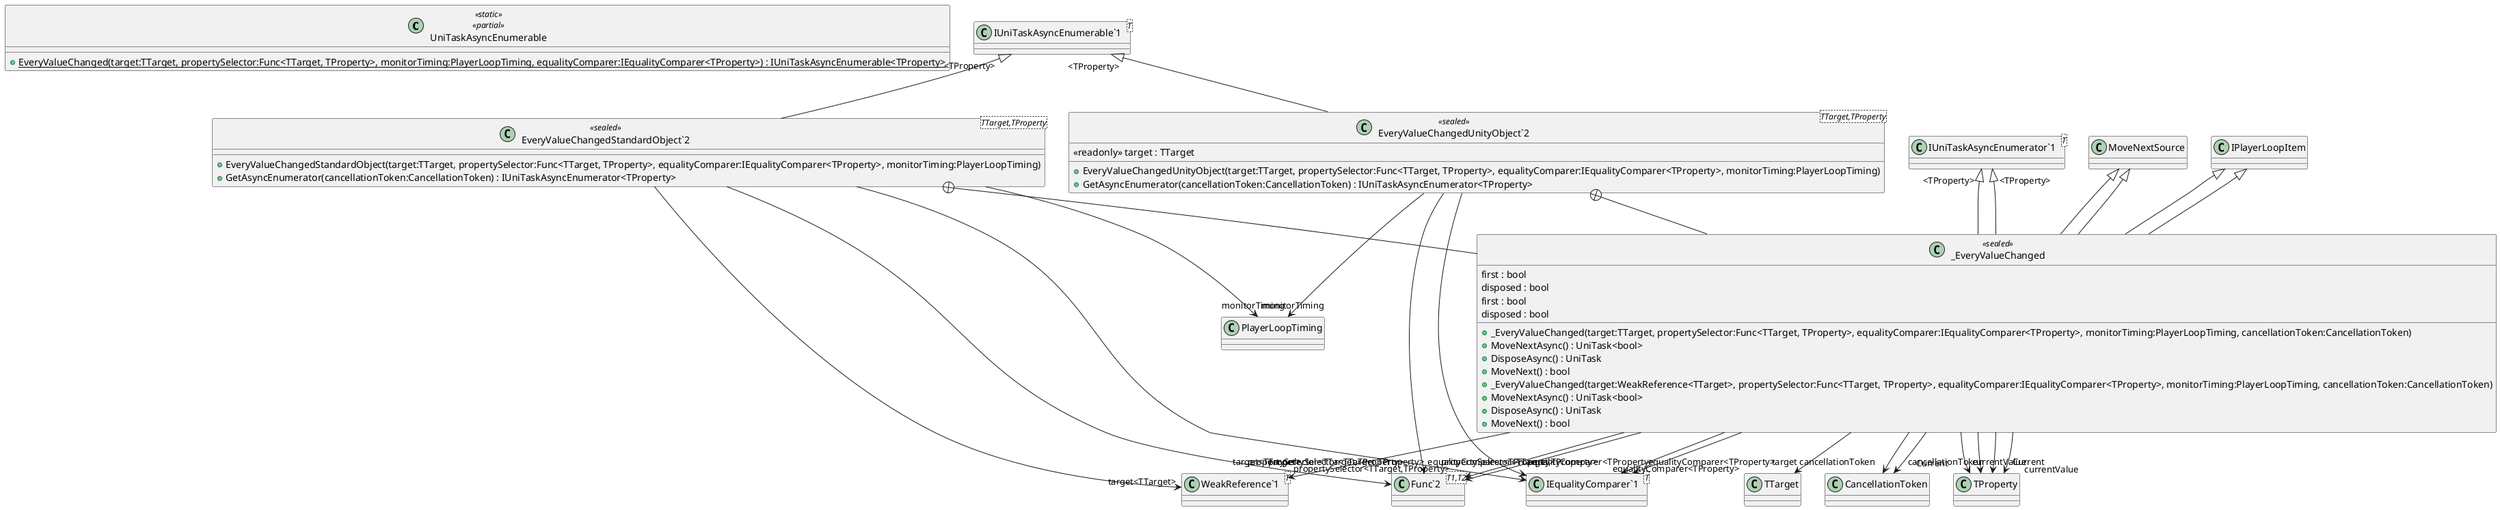 @startuml
class UniTaskAsyncEnumerable <<static>> <<partial>> {
    + {static} EveryValueChanged(target:TTarget, propertySelector:Func<TTarget, TProperty>, monitorTiming:PlayerLoopTiming, equalityComparer:IEqualityComparer<TProperty>) : IUniTaskAsyncEnumerable<TProperty>
}
class "EveryValueChangedUnityObject`2"<TTarget,TProperty> <<sealed>> {
    <<readonly>> target : TTarget
    + EveryValueChangedUnityObject(target:TTarget, propertySelector:Func<TTarget, TProperty>, equalityComparer:IEqualityComparer<TProperty>, monitorTiming:PlayerLoopTiming)
    + GetAsyncEnumerator(cancellationToken:CancellationToken) : IUniTaskAsyncEnumerator<TProperty>
}
class "EveryValueChangedStandardObject`2"<TTarget,TProperty> <<sealed>> {
    + EveryValueChangedStandardObject(target:TTarget, propertySelector:Func<TTarget, TProperty>, equalityComparer:IEqualityComparer<TProperty>, monitorTiming:PlayerLoopTiming)
    + GetAsyncEnumerator(cancellationToken:CancellationToken) : IUniTaskAsyncEnumerator<TProperty>
}
class "IUniTaskAsyncEnumerable`1"<T> {
}
class "Func`2"<T1,T2> {
}
class "IEqualityComparer`1"<T> {
}
class _EveryValueChanged <<sealed>> {
    first : bool
    disposed : bool
    + _EveryValueChanged(target:TTarget, propertySelector:Func<TTarget, TProperty>, equalityComparer:IEqualityComparer<TProperty>, monitorTiming:PlayerLoopTiming, cancellationToken:CancellationToken)
    + MoveNextAsync() : UniTask<bool>
    + DisposeAsync() : UniTask
    + MoveNext() : bool
}
class "WeakReference`1"<T> {
}
class _EveryValueChanged <<sealed>> {
    first : bool
    disposed : bool
    + _EveryValueChanged(target:WeakReference<TTarget>, propertySelector:Func<TTarget, TProperty>, equalityComparer:IEqualityComparer<TProperty>, monitorTiming:PlayerLoopTiming, cancellationToken:CancellationToken)
    + MoveNextAsync() : UniTask<bool>
    + DisposeAsync() : UniTask
    + MoveNext() : bool
}
class "IUniTaskAsyncEnumerator`1"<T> {
}
"IUniTaskAsyncEnumerable`1" "<TProperty>" <|-- "EveryValueChangedUnityObject`2"
"EveryValueChangedUnityObject`2" --> "propertySelector<TTarget,TProperty>" "Func`2"
"EveryValueChangedUnityObject`2" --> "equalityComparer<TProperty>" "IEqualityComparer`1"
"EveryValueChangedUnityObject`2" --> "monitorTiming" PlayerLoopTiming
"IUniTaskAsyncEnumerable`1" "<TProperty>" <|-- "EveryValueChangedStandardObject`2"
"EveryValueChangedStandardObject`2" --> "target<TTarget>" "WeakReference`1"
"EveryValueChangedStandardObject`2" --> "propertySelector<TTarget,TProperty>" "Func`2"
"EveryValueChangedStandardObject`2" --> "equalityComparer<TProperty>" "IEqualityComparer`1"
"EveryValueChangedStandardObject`2" --> "monitorTiming" PlayerLoopTiming
"EveryValueChangedUnityObject`2" +-- _EveryValueChanged
MoveNextSource <|-- _EveryValueChanged
"IUniTaskAsyncEnumerator`1" "<TProperty>" <|-- _EveryValueChanged
IPlayerLoopItem <|-- _EveryValueChanged
_EveryValueChanged --> "target" TTarget
_EveryValueChanged --> "equalityComparer<TProperty>" "IEqualityComparer`1"
_EveryValueChanged --> "propertySelector<TTarget,TProperty>" "Func`2"
_EveryValueChanged --> "cancellationToken" CancellationToken
_EveryValueChanged --> "currentValue" TProperty
_EveryValueChanged --> "Current" TProperty
"EveryValueChangedStandardObject`2" +-- _EveryValueChanged
MoveNextSource <|-- _EveryValueChanged
"IUniTaskAsyncEnumerator`1" "<TProperty>" <|-- _EveryValueChanged
IPlayerLoopItem <|-- _EveryValueChanged
_EveryValueChanged --> "target<TTarget>" "WeakReference`1"
_EveryValueChanged --> "equalityComparer<TProperty>" "IEqualityComparer`1"
_EveryValueChanged --> "propertySelector<TTarget,TProperty>" "Func`2"
_EveryValueChanged --> "cancellationToken" CancellationToken
_EveryValueChanged --> "currentValue" TProperty
_EveryValueChanged --> "Current" TProperty
@enduml
